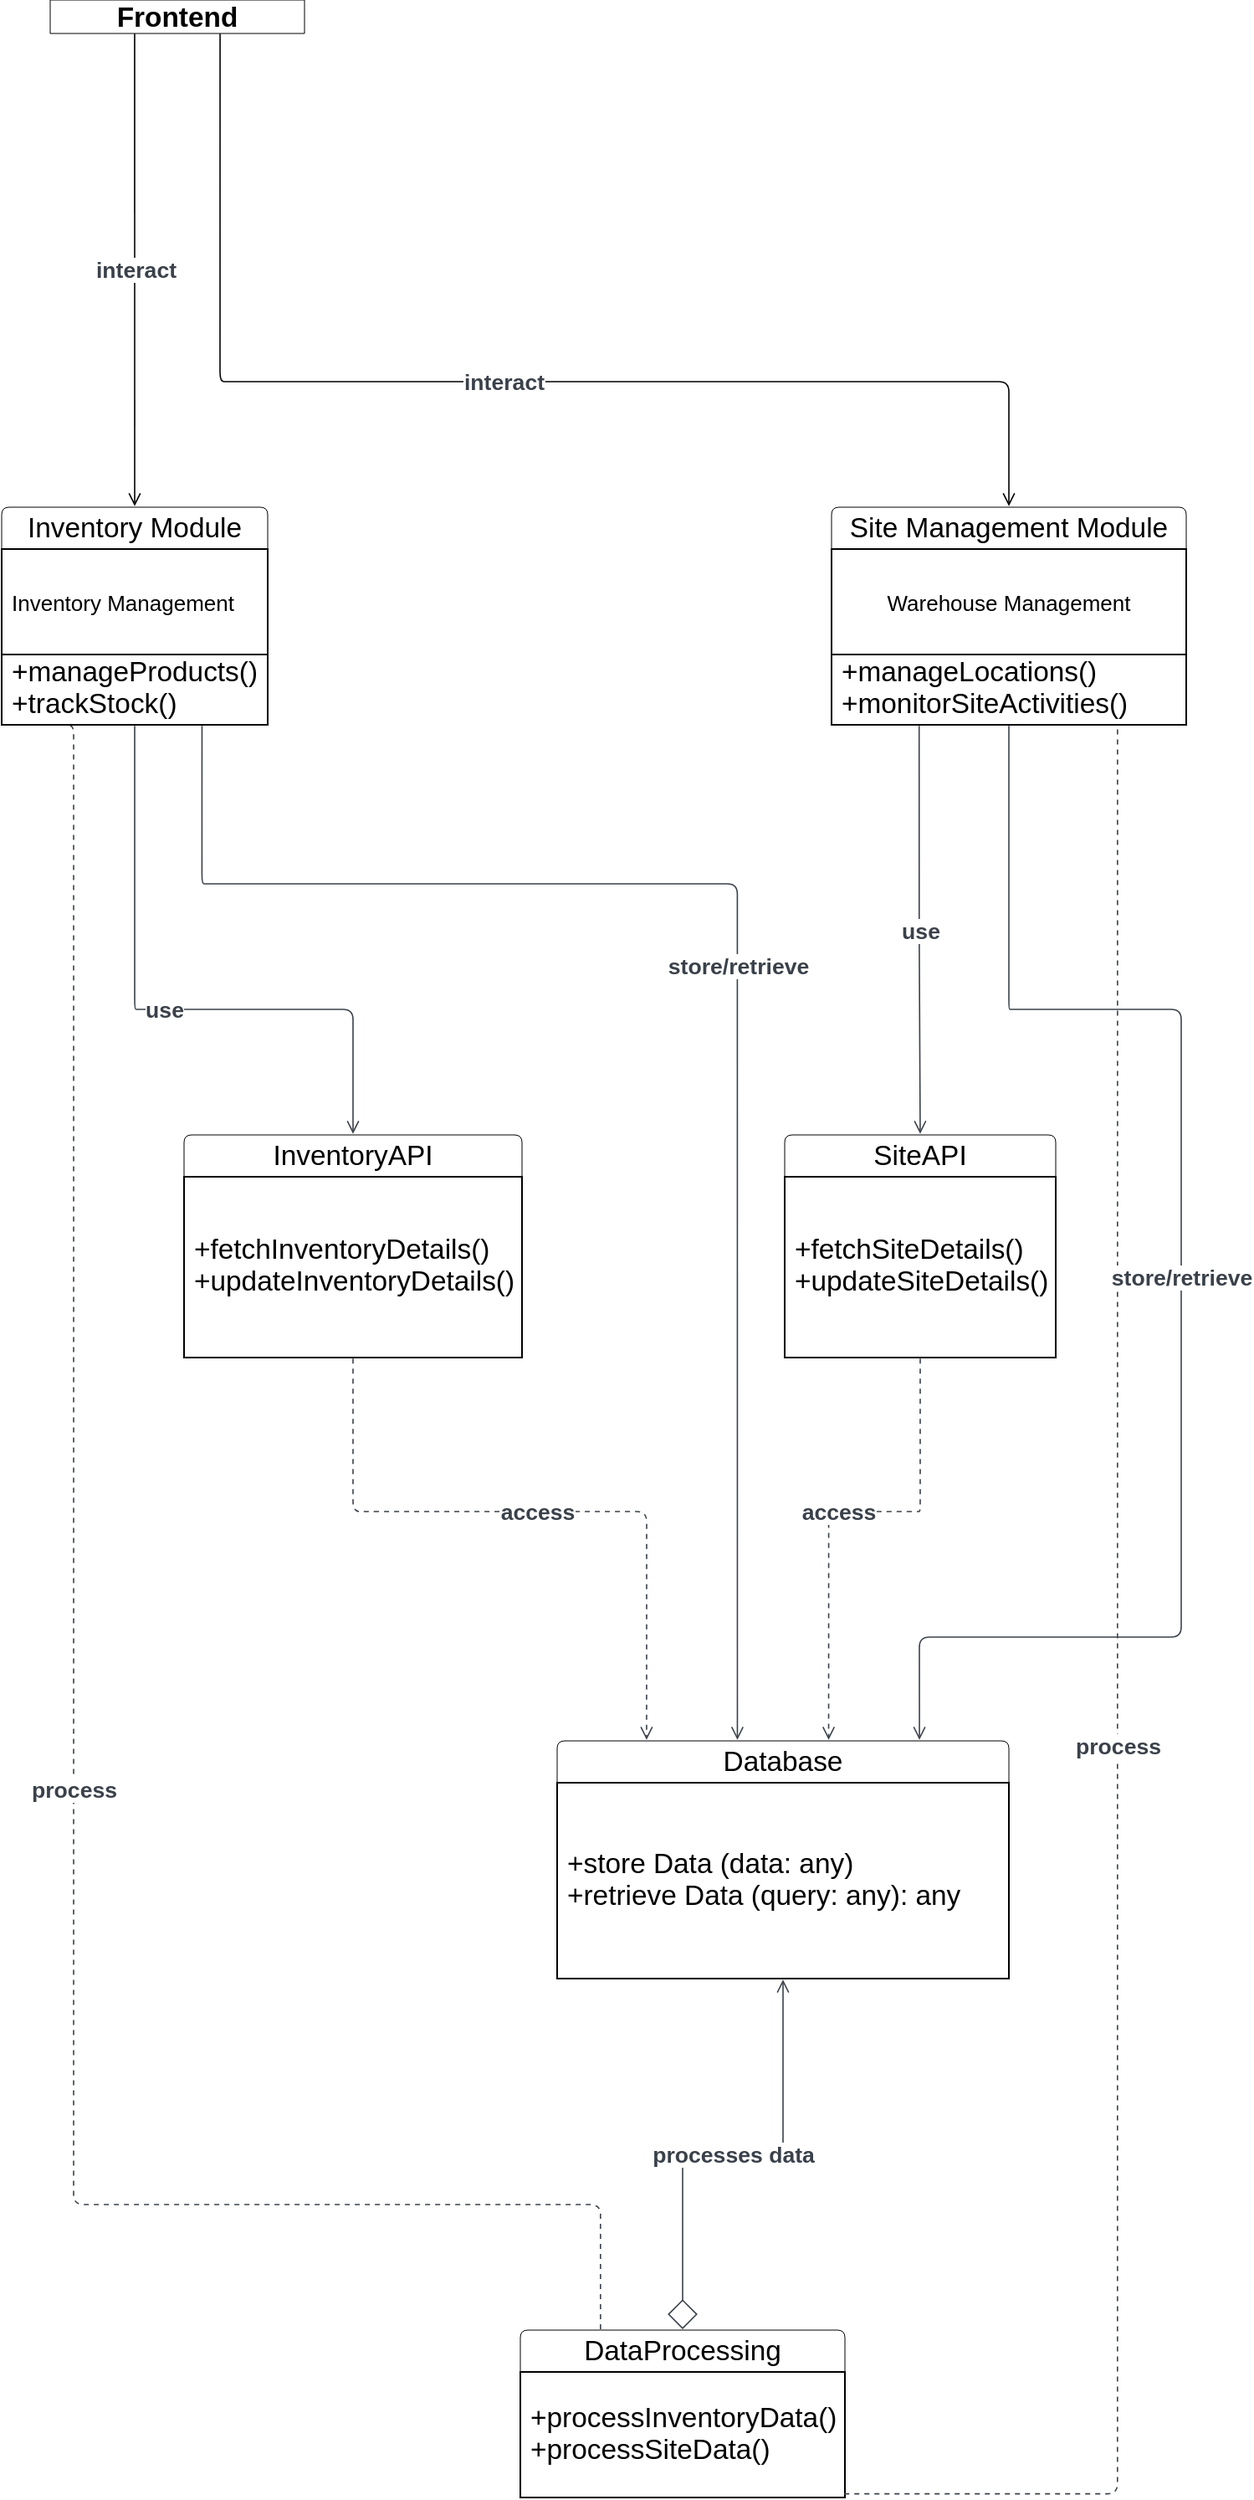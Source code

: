 <mxfile version="26.0.6">
  <diagram name="Page-1" id="_Mx9L74P1TqhOMbyEyTF">
    <mxGraphModel dx="1906" dy="1653" grid="1" gridSize="10" guides="1" tooltips="1" connect="1" arrows="1" fold="1" page="1" pageScale="1" pageWidth="850" pageHeight="1100" background="none" math="0" shadow="0">
      <root>
        <mxCell id="0" />
        <mxCell id="1" parent="0" />
        <mxCell id="BrvUMdT3Bba3vBlwz_pk-45" value="&lt;b&gt;Frontend&lt;/b&gt;" style="html=1;overflow=block;blockSpacing=1;swimlane;childLayout=stackLayout;horizontal=1;horizontalStack=0;resizeParent=1;resizeParentMax=0;resizeLast=0;collapsible=0;fontStyle=0;marginBottom=0;swimlaneFillColor=none;startSize=25;whiteSpace=wrap;fontSize=16.7;spacing=0;rounded=1;absoluteArcSize=1;arcSize=9;strokeWidth=NaN;labelBackgroundColor=none;verticalAlign=middle;strokeColor=default;" vertex="1" parent="1">
          <mxGeometry x="-591" y="-1020" width="152" height="20" as="geometry" />
        </mxCell>
        <mxCell id="BrvUMdT3Bba3vBlwz_pk-49" value="Inventory Module" style="html=1;overflow=block;blockSpacing=1;swimlane;childLayout=stackLayout;horizontal=1;horizontalStack=0;resizeParent=1;resizeParentMax=0;resizeLast=0;collapsible=0;fontStyle=0;marginBottom=0;swimlaneFillColor=#unset;startSize=25;whiteSpace=wrap;fontSize=16.7;spacing=0;rounded=1;absoluteArcSize=1;arcSize=9;strokeWidth=NaN;" vertex="1" parent="1">
          <mxGeometry x="-620" y="-717" width="159" height="130" as="geometry" />
        </mxCell>
        <mxCell id="BrvUMdT3Bba3vBlwz_pk-50" value="Inventory Management" style="part=1;html=1;resizeHeight=0;verticalAlign=middle;spacingLeft=4;spacingRight=4;overflow=hidden;rotatable=0;points=[[0,0.5],[1,0.5]];portConstraint=eastwest;swimlaneFillColor=#unset;whiteSpace=wrap;fontSize=13;align=left;" vertex="1" parent="BrvUMdT3Bba3vBlwz_pk-49">
          <mxGeometry y="25" width="159" height="63" as="geometry" />
        </mxCell>
        <mxCell id="BrvUMdT3Bba3vBlwz_pk-52" value="&lt;div style=&quot;display: flex; justify-content: flex-start; text-align: left; align-items: baseline; font-size: 0; line-height: 1.25;margin-top: -2px;&quot;&gt;&lt;span&gt;&lt;span style=&quot;font-size:16.7px;&quot;&gt;+manageProducts()&#xa;&lt;/span&gt;&lt;/span&gt;&lt;/div&gt;&lt;div style=&quot;display: flex; justify-content: flex-start; text-align: left; align-items: baseline; font-size: 0; line-height: 1.25;margin-top: -2px;&quot;&gt;&lt;span&gt;&lt;span style=&quot;font-size:16.7px;&quot;&gt;+trackStock()&lt;/span&gt;&lt;/span&gt;&lt;/div&gt;" style="part=1;html=1;resizeHeight=0;verticalAlign=middle;spacingLeft=4;spacingRight=4;overflow=hidden;rotatable=0;points=[[0,0.5],[1,0.5]];portConstraint=eastwest;swimlaneFillColor=#unset;whiteSpace=wrap;fontSize=16.7;align=left;" vertex="1" parent="BrvUMdT3Bba3vBlwz_pk-49">
          <mxGeometry y="88" width="159" height="42" as="geometry" />
        </mxCell>
        <mxCell id="BrvUMdT3Bba3vBlwz_pk-53" value="Site Management Module" style="html=1;overflow=block;blockSpacing=1;swimlane;childLayout=stackLayout;horizontal=1;horizontalStack=0;resizeParent=1;resizeParentMax=0;resizeLast=0;collapsible=0;fontStyle=0;marginBottom=0;swimlaneFillColor=#unset;startSize=25;whiteSpace=wrap;fontSize=16.7;spacing=0;rounded=1;absoluteArcSize=1;arcSize=9;strokeWidth=NaN;" vertex="1" parent="1">
          <mxGeometry x="-124" y="-717" width="212" height="130" as="geometry" />
        </mxCell>
        <mxCell id="BrvUMdT3Bba3vBlwz_pk-54" value="Warehouse Management" style="part=1;html=1;resizeHeight=0;verticalAlign=middle;spacingLeft=4;spacingRight=4;overflow=hidden;rotatable=0;points=[[0,0.5],[1,0.5]];portConstraint=eastwest;swimlaneFillColor=#unset;whiteSpace=wrap;fontSize=13;align=center;" vertex="1" parent="BrvUMdT3Bba3vBlwz_pk-53">
          <mxGeometry y="25" width="212" height="63" as="geometry" />
        </mxCell>
        <mxCell id="BrvUMdT3Bba3vBlwz_pk-56" value="&lt;div style=&quot;display: flex; justify-content: flex-start; text-align: left; align-items: baseline; font-size: 0; line-height: 1.25;margin-top: -2px;&quot;&gt;&lt;span&gt;&lt;span style=&quot;font-size:16.7px;&quot;&gt;+manageLocations()&#xa;&lt;/span&gt;&lt;/span&gt;&lt;/div&gt;&lt;div style=&quot;display: flex; justify-content: flex-start; text-align: left; align-items: baseline; font-size: 0; line-height: 1.25;margin-top: -2px;&quot;&gt;&lt;span&gt;&lt;span style=&quot;font-size:16.7px;&quot;&gt;+monitorSiteActivities()&lt;/span&gt;&lt;/span&gt;&lt;/div&gt;" style="part=1;html=1;resizeHeight=0;verticalAlign=middle;spacingLeft=4;spacingRight=4;overflow=hidden;rotatable=0;points=[[0,0.5],[1,0.5]];portConstraint=eastwest;swimlaneFillColor=#unset;whiteSpace=wrap;fontSize=16.7;align=left;" vertex="1" parent="BrvUMdT3Bba3vBlwz_pk-53">
          <mxGeometry y="88" width="212" height="42" as="geometry" />
        </mxCell>
        <mxCell id="BrvUMdT3Bba3vBlwz_pk-57" value="&lt;font style=&quot;color: rgb(0, 0, 0);&quot;&gt;Database&lt;/font&gt;" style="html=1;overflow=block;blockSpacing=1;swimlane;childLayout=stackLayout;horizontal=1;horizontalStack=0;resizeParent=1;resizeParentMax=0;resizeLast=0;collapsible=0;fontStyle=0;marginBottom=0;swimlaneFillColor=#unset;startSize=25;whiteSpace=wrap;fontSize=16.7;spacing=0;rounded=1;absoluteArcSize=1;arcSize=9;strokeWidth=NaN;" vertex="1" parent="1">
          <mxGeometry x="-288" y="20" width="270" height="142" as="geometry" />
        </mxCell>
        <mxCell id="BrvUMdT3Bba3vBlwz_pk-60" value="&lt;div style=&quot;display: flex; justify-content: flex-start; text-align: left; align-items: baseline; font-size: 0; line-height: 1.25;margin-top: -2px;&quot;&gt;&lt;span&gt;&lt;span style=&quot;font-size:16.7px;&quot;&gt;+store Data (data: any)&lt;br&gt;&lt;/span&gt;&lt;/span&gt;&lt;/div&gt;&lt;div style=&quot;display: flex; justify-content: flex-start; text-align: left; align-items: baseline; font-size: 0; line-height: 1.25;margin-top: -2px;&quot;&gt;&lt;span&gt;&lt;span style=&quot;font-size:16.7px;&quot;&gt;+retrieve Data (query: any): any&lt;/span&gt;&lt;/span&gt;&lt;/div&gt;" style="part=1;html=1;resizeHeight=0;verticalAlign=middle;spacingLeft=4;spacingRight=4;overflow=hidden;rotatable=0;points=[[0,0.5],[1,0.5]];portConstraint=eastwest;swimlaneFillColor=#unset;whiteSpace=wrap;fontSize=16.7;align=left;" vertex="1" parent="BrvUMdT3Bba3vBlwz_pk-57">
          <mxGeometry y="25" width="270" height="117" as="geometry" />
        </mxCell>
        <mxCell id="BrvUMdT3Bba3vBlwz_pk-61" value="DataProcessing" style="html=1;overflow=block;blockSpacing=1;swimlane;childLayout=stackLayout;horizontal=1;horizontalStack=0;resizeParent=1;resizeParentMax=0;resizeLast=0;collapsible=0;fontStyle=0;marginBottom=0;swimlaneFillColor=#unset;startSize=25;whiteSpace=wrap;fontSize=16.7;spacing=0;rounded=1;absoluteArcSize=1;arcSize=9;strokeWidth=NaN;" vertex="1" parent="1">
          <mxGeometry x="-310" y="372" width="194" height="100" as="geometry" />
        </mxCell>
        <mxCell id="BrvUMdT3Bba3vBlwz_pk-64" value="&lt;div style=&quot;display: flex; justify-content: flex-start; text-align: left; align-items: baseline; font-size: 0; line-height: 1.25;margin-top: -2px;&quot;&gt;&lt;span&gt;&lt;span style=&quot;font-size:16.7px;&quot;&gt;+processInventoryData()&#xa;&lt;/span&gt;&lt;/span&gt;&lt;/div&gt;&lt;div style=&quot;display: flex; justify-content: flex-start; text-align: left; align-items: baseline; font-size: 0; line-height: 1.25;margin-top: -2px;&quot;&gt;&lt;span&gt;&lt;span style=&quot;font-size:16.7px;&quot;&gt;+processSiteData()&lt;/span&gt;&lt;/span&gt;&lt;/div&gt;" style="part=1;html=1;resizeHeight=0;verticalAlign=middle;spacingLeft=4;spacingRight=4;overflow=hidden;rotatable=0;points=[[0,0.5],[1,0.5]];portConstraint=eastwest;swimlaneFillColor=#unset;whiteSpace=wrap;fontSize=16.7;align=left;" vertex="1" parent="BrvUMdT3Bba3vBlwz_pk-61">
          <mxGeometry y="25" width="194" height="75" as="geometry" />
        </mxCell>
        <mxCell id="BrvUMdT3Bba3vBlwz_pk-91" value="" style="html=1;jettySize=18;whiteSpace=wrap;fontSize=13;strokeColor=#3a414a;strokeOpacity=100;dashed=1;fixDash=1;strokeWidth=0.8;rounded=1;arcSize=12;edgeStyle=orthogonalEdgeStyle;startArrow=none;endArrow=none;entryX=0.811;entryY=0.999;entryPerimeter=0;lucidId=7zeLjfz~3mZK;fontColor=light-dark(#ffffff, #ededed);entryDx=0;entryDy=0;exitX=0.998;exitY=0.971;exitDx=0;exitDy=0;exitPerimeter=0;" edge="1" parent="BrvUMdT3Bba3vBlwz_pk-61" source="BrvUMdT3Bba3vBlwz_pk-64">
          <mxGeometry width="100" height="100" relative="1" as="geometry">
            <Array as="points">
              <mxPoint x="357" y="98" />
            </Array>
            <mxPoint x="200" y="98" as="sourcePoint" />
            <mxPoint x="356.932" y="-959.002" as="targetPoint" />
          </mxGeometry>
        </mxCell>
        <mxCell id="BrvUMdT3Bba3vBlwz_pk-92" value="process" style="text;html=1;resizable=0;labelBackgroundColor=default;align=center;verticalAlign=middle;fontStyle=1;fontColor=#3a414a;fontSize=13.3;" vertex="1" parent="BrvUMdT3Bba3vBlwz_pk-91">
          <mxGeometry relative="1" as="geometry" />
        </mxCell>
        <mxCell id="BrvUMdT3Bba3vBlwz_pk-65" value="InventoryAPI" style="html=1;overflow=block;blockSpacing=1;swimlane;childLayout=stackLayout;horizontal=1;horizontalStack=0;resizeParent=1;resizeParentMax=0;resizeLast=0;collapsible=0;fontStyle=0;marginBottom=0;swimlaneFillColor=#unset;startSize=25;whiteSpace=wrap;fontSize=16.7;spacing=0;rounded=1;absoluteArcSize=1;arcSize=9;strokeWidth=NaN;" vertex="1" parent="1">
          <mxGeometry x="-511" y="-342" width="202" height="133" as="geometry" />
        </mxCell>
        <mxCell id="BrvUMdT3Bba3vBlwz_pk-68" value="&lt;div style=&quot;display: flex; justify-content: flex-start; text-align: left; align-items: baseline; font-size: 0; line-height: 1.25;margin-top: -2px;&quot;&gt;&lt;span&gt;&lt;span style=&quot;font-size:16.7px;&quot;&gt;+fetchInventoryDetails()&#xa;&lt;/span&gt;&lt;/span&gt;&lt;/div&gt;&lt;div style=&quot;display: flex; justify-content: flex-start; text-align: left; align-items: baseline; font-size: 0; line-height: 1.25;margin-top: -2px;&quot;&gt;&lt;span&gt;&lt;span style=&quot;font-size:16.7px;&quot;&gt;+updateInventoryDetails()&lt;/span&gt;&lt;/span&gt;&lt;/div&gt;" style="part=1;html=1;resizeHeight=0;verticalAlign=middle;spacingLeft=4;spacingRight=4;overflow=hidden;rotatable=0;points=[[0,0.5],[1,0.5]];portConstraint=eastwest;swimlaneFillColor=#unset;whiteSpace=wrap;fontSize=16.7;align=left;" vertex="1" parent="BrvUMdT3Bba3vBlwz_pk-65">
          <mxGeometry y="25" width="202" height="108" as="geometry" />
        </mxCell>
        <mxCell id="BrvUMdT3Bba3vBlwz_pk-69" value="SiteAPI" style="html=1;overflow=block;blockSpacing=1;swimlane;childLayout=stackLayout;horizontal=1;horizontalStack=0;resizeParent=1;resizeParentMax=0;resizeLast=0;collapsible=0;fontStyle=0;marginBottom=0;swimlaneFillColor=#unset;startSize=25;whiteSpace=wrap;fontSize=16.7;spacing=0;rounded=1;absoluteArcSize=1;arcSize=9;strokeWidth=NaN;" vertex="1" parent="1">
          <mxGeometry x="-152" y="-342" width="162" height="133" as="geometry" />
        </mxCell>
        <mxCell id="BrvUMdT3Bba3vBlwz_pk-72" value="&lt;div style=&quot;display: flex; justify-content: flex-start; text-align: left; align-items: baseline; font-size: 0; line-height: 1.25;margin-top: -2px;&quot;&gt;&lt;span&gt;&lt;span style=&quot;font-size:16.7px;&quot;&gt;+fetchSiteDetails()&#xa;&lt;/span&gt;&lt;/span&gt;&lt;/div&gt;&lt;div style=&quot;display: flex; justify-content: flex-start; text-align: left; align-items: baseline; font-size: 0; line-height: 1.25;margin-top: -2px;&quot;&gt;&lt;span&gt;&lt;span style=&quot;font-size:16.7px;&quot;&gt;+updateSiteDetails()&lt;/span&gt;&lt;/span&gt;&lt;/div&gt;" style="part=1;html=1;resizeHeight=0;verticalAlign=middle;spacingLeft=4;spacingRight=4;overflow=hidden;rotatable=0;points=[[0,0.5],[1,0.5]];portConstraint=eastwest;swimlaneFillColor=#unset;whiteSpace=wrap;fontSize=16.7;align=left;" vertex="1" parent="BrvUMdT3Bba3vBlwz_pk-69">
          <mxGeometry y="25" width="162" height="108" as="geometry" />
        </mxCell>
        <mxCell id="BrvUMdT3Bba3vBlwz_pk-73" value="" style="html=1;jettySize=18;whiteSpace=wrap;overflow=block;blockSpacing=1;fontSize=13;strokeColor=default;strokeOpacity=100;strokeWidth=0.8;rounded=1;arcSize=12;edgeStyle=orthogonalEdgeStyle;startArrow=none;endArrow=open;exitX=0.332;exitY=1.005;exitPerimeter=0;entryX=0.5;entryY=-0.005;entryPerimeter=0;lucidId=7zeLHfErgUxQ;" edge="1" parent="1" source="BrvUMdT3Bba3vBlwz_pk-45" target="BrvUMdT3Bba3vBlwz_pk-49">
          <mxGeometry width="100" height="100" relative="1" as="geometry">
            <Array as="points" />
          </mxGeometry>
        </mxCell>
        <mxCell id="BrvUMdT3Bba3vBlwz_pk-74" value="interact" style="text;html=1;resizable=0;labelBackgroundColor=default;align=center;verticalAlign=middle;fontStyle=1;fontColor=#3a414a;fontSize=13.3;" vertex="1" parent="BrvUMdT3Bba3vBlwz_pk-73">
          <mxGeometry relative="1" as="geometry" />
        </mxCell>
        <mxCell id="BrvUMdT3Bba3vBlwz_pk-75" value="" style="html=1;jettySize=18;whiteSpace=wrap;fontSize=13;strokeColor=default;strokeOpacity=100;strokeWidth=0.8;rounded=1;arcSize=12;edgeStyle=orthogonalEdgeStyle;startArrow=none;endArrow=open;exitX=0.668;exitY=1.005;exitPerimeter=0;entryX=0.5;entryY=-0.005;entryPerimeter=0;lucidId=7zeLA3QKIrLA;" edge="1" parent="1" source="BrvUMdT3Bba3vBlwz_pk-45" target="BrvUMdT3Bba3vBlwz_pk-53">
          <mxGeometry width="100" height="100" relative="1" as="geometry">
            <Array as="points">
              <mxPoint x="-485" y="-792" />
              <mxPoint x="-23" y="-792" />
            </Array>
          </mxGeometry>
        </mxCell>
        <mxCell id="BrvUMdT3Bba3vBlwz_pk-76" value="interact" style="text;html=1;resizable=0;labelBackgroundColor=default;align=center;verticalAlign=middle;fontStyle=1;fontColor=#3a414a;fontSize=13.3;" vertex="1" parent="BrvUMdT3Bba3vBlwz_pk-75">
          <mxGeometry relative="1" as="geometry" />
        </mxCell>
        <mxCell id="BrvUMdT3Bba3vBlwz_pk-77" value="" style="html=1;jettySize=18;whiteSpace=wrap;fontSize=13;strokeColor=#3a414a;strokeOpacity=100;strokeWidth=0.8;rounded=1;arcSize=12;edgeStyle=orthogonalEdgeStyle;startArrow=none;endArrow=open;exitX=0.5;exitY=1.005;exitPerimeter=0;entryX=0.5;entryY=-0.005;entryPerimeter=0;lucidId=7zeLvJ1MAAIl;" edge="1" parent="1" source="BrvUMdT3Bba3vBlwz_pk-49" target="BrvUMdT3Bba3vBlwz_pk-65">
          <mxGeometry width="100" height="100" relative="1" as="geometry">
            <Array as="points">
              <mxPoint x="-539" y="-417" />
              <mxPoint x="-405" y="-417" />
            </Array>
          </mxGeometry>
        </mxCell>
        <mxCell id="BrvUMdT3Bba3vBlwz_pk-78" value="use" style="text;html=1;resizable=0;labelBackgroundColor=default;align=center;verticalAlign=middle;fontStyle=1;fontColor=#3a414a;fontSize=13.3;" vertex="1" parent="BrvUMdT3Bba3vBlwz_pk-77">
          <mxGeometry relative="1" as="geometry" />
        </mxCell>
        <mxCell id="BrvUMdT3Bba3vBlwz_pk-79" value="" style="html=1;jettySize=18;whiteSpace=wrap;fontSize=13;strokeColor=#3a414a;strokeOpacity=100;strokeWidth=0.8;rounded=1;arcSize=12;edgeStyle=orthogonalEdgeStyle;startArrow=none;endArrow=open;exitX=0.247;exitY=1.005;exitPerimeter=0;entryX=0.5;entryY=-0.005;entryPerimeter=0;lucidId=7zeLTVhfUVep;" edge="1" parent="1" source="BrvUMdT3Bba3vBlwz_pk-53" target="BrvUMdT3Bba3vBlwz_pk-69">
          <mxGeometry width="100" height="100" relative="1" as="geometry">
            <Array as="points" />
          </mxGeometry>
        </mxCell>
        <mxCell id="BrvUMdT3Bba3vBlwz_pk-80" value="use" style="text;html=1;resizable=0;labelBackgroundColor=default;align=center;verticalAlign=middle;fontStyle=1;fontColor=#3a414a;fontSize=13.3;" vertex="1" parent="BrvUMdT3Bba3vBlwz_pk-79">
          <mxGeometry relative="1" as="geometry" />
        </mxCell>
        <mxCell id="BrvUMdT3Bba3vBlwz_pk-81" value="" style="html=1;jettySize=18;whiteSpace=wrap;fontSize=13;strokeColor=#3a414a;strokeOpacity=100;strokeWidth=0.8;rounded=1;arcSize=12;edgeStyle=orthogonalEdgeStyle;startArrow=none;endArrow=open;exitX=0.753;exitY=1.005;exitPerimeter=0;entryX=0.399;entryY=-0.004;entryPerimeter=0;lucidId=7zeLNhkvTESH;" edge="1" parent="1" source="BrvUMdT3Bba3vBlwz_pk-49" target="BrvUMdT3Bba3vBlwz_pk-57">
          <mxGeometry width="100" height="100" relative="1" as="geometry">
            <Array as="points">
              <mxPoint x="-498" y="-492" />
              <mxPoint x="-231" y="-492" />
            </Array>
          </mxGeometry>
        </mxCell>
        <mxCell id="BrvUMdT3Bba3vBlwz_pk-82" value="store/retrieve" style="text;html=1;resizable=0;labelBackgroundColor=default;align=center;verticalAlign=middle;fontStyle=1;fontColor=#3a414a;fontSize=13.3;" vertex="1" parent="BrvUMdT3Bba3vBlwz_pk-81">
          <mxGeometry relative="1" as="geometry" />
        </mxCell>
        <mxCell id="BrvUMdT3Bba3vBlwz_pk-83" value="" style="html=1;jettySize=18;whiteSpace=wrap;fontSize=13;strokeColor=#3a414a;strokeOpacity=100;strokeWidth=0.8;rounded=1;arcSize=12;edgeStyle=orthogonalEdgeStyle;startArrow=none;endArrow=open;exitX=0.5;exitY=1.005;exitPerimeter=0;entryX=0.802;entryY=-0.004;entryPerimeter=0;lucidId=7zeLQwXUn3D4;" edge="1" parent="1" source="BrvUMdT3Bba3vBlwz_pk-53" target="BrvUMdT3Bba3vBlwz_pk-57">
          <mxGeometry width="100" height="100" relative="1" as="geometry">
            <Array as="points">
              <mxPoint x="-17" y="-417" />
              <mxPoint x="85" y="-417" />
              <mxPoint x="85" y="-42" />
              <mxPoint x="-160" y="-42" />
            </Array>
          </mxGeometry>
        </mxCell>
        <mxCell id="BrvUMdT3Bba3vBlwz_pk-84" value="store/retrieve" style="text;html=1;resizable=0;labelBackgroundColor=default;align=center;verticalAlign=middle;fontStyle=1;fontColor=#3a414a;fontSize=13.3;" vertex="1" parent="BrvUMdT3Bba3vBlwz_pk-83">
          <mxGeometry relative="1" as="geometry" />
        </mxCell>
        <mxCell id="BrvUMdT3Bba3vBlwz_pk-85" value="" style="html=1;jettySize=18;whiteSpace=wrap;fontSize=13;strokeColor=#3a414a;strokeOpacity=100;dashed=1;fixDash=1;strokeWidth=0.8;rounded=1;arcSize=12;edgeStyle=orthogonalEdgeStyle;startArrow=none;endArrow=open;exitX=0.5;exitY=1.005;exitPerimeter=0;entryX=0.198;entryY=-0.004;entryPerimeter=0;lucidId=7zeL5gevFdC6;" edge="1" parent="1" source="BrvUMdT3Bba3vBlwz_pk-65" target="BrvUMdT3Bba3vBlwz_pk-57">
          <mxGeometry width="100" height="100" relative="1" as="geometry">
            <Array as="points">
              <mxPoint x="-402" y="-117" />
              <mxPoint x="-262" y="-117" />
            </Array>
          </mxGeometry>
        </mxCell>
        <mxCell id="BrvUMdT3Bba3vBlwz_pk-86" value="access" style="text;html=1;resizable=0;labelBackgroundColor=default;align=center;verticalAlign=middle;fontStyle=1;fontColor=#3a414a;fontSize=13.3;" vertex="1" parent="BrvUMdT3Bba3vBlwz_pk-85">
          <mxGeometry relative="1" as="geometry" />
        </mxCell>
        <mxCell id="BrvUMdT3Bba3vBlwz_pk-87" value="" style="html=1;jettySize=18;whiteSpace=wrap;fontSize=13;strokeColor=#3a414a;strokeOpacity=100;dashed=1;fixDash=1;strokeWidth=0.8;rounded=1;arcSize=12;edgeStyle=orthogonalEdgeStyle;startArrow=none;endArrow=open;exitX=0.5;exitY=1.005;exitPerimeter=0;entryX=0.601;entryY=-0.004;entryPerimeter=0;lucidId=7zeLAutSTpFC;" edge="1" parent="1" source="BrvUMdT3Bba3vBlwz_pk-69" target="BrvUMdT3Bba3vBlwz_pk-57">
          <mxGeometry width="100" height="100" relative="1" as="geometry">
            <Array as="points">
              <mxPoint x="-72" y="-117" />
              <mxPoint x="-194" y="-117" />
            </Array>
          </mxGeometry>
        </mxCell>
        <mxCell id="BrvUMdT3Bba3vBlwz_pk-88" value="access" style="text;html=1;resizable=0;labelBackgroundColor=default;align=center;verticalAlign=middle;fontStyle=1;fontColor=#3a414a;fontSize=13.3;" vertex="1" parent="BrvUMdT3Bba3vBlwz_pk-87">
          <mxGeometry relative="1" as="geometry" />
        </mxCell>
        <mxCell id="BrvUMdT3Bba3vBlwz_pk-89" value="" style="html=1;jettySize=18;whiteSpace=wrap;fontSize=13;strokeColor=#3a414a;strokeOpacity=100;dashed=1;fixDash=1;strokeWidth=0.8;rounded=1;arcSize=12;edgeStyle=orthogonalEdgeStyle;startArrow=none;endArrow=none;exitX=0.247;exitY=-0.005;exitPerimeter=0;entryX=0.247;entryY=1.005;entryPerimeter=0;lucidId=7zeL49J6ueDb;" edge="1" parent="1" source="BrvUMdT3Bba3vBlwz_pk-61" target="BrvUMdT3Bba3vBlwz_pk-49">
          <mxGeometry width="100" height="100" relative="1" as="geometry">
            <Array as="points">
              <mxPoint x="-263" y="297" />
              <mxPoint x="-577" y="297" />
            </Array>
          </mxGeometry>
        </mxCell>
        <mxCell id="BrvUMdT3Bba3vBlwz_pk-90" value="process" style="text;html=1;resizable=0;labelBackgroundColor=default;align=center;verticalAlign=middle;fontStyle=1;fontColor=#3a414a;fontSize=13.3;" vertex="1" parent="BrvUMdT3Bba3vBlwz_pk-89">
          <mxGeometry relative="1" as="geometry" />
        </mxCell>
        <mxCell id="BrvUMdT3Bba3vBlwz_pk-93" value="" style="html=1;jettySize=18;whiteSpace=wrap;fontSize=13;strokeColor=#3a414a;strokeOpacity=100;strokeWidth=0.8;rounded=1;arcSize=12;edgeStyle=orthogonalEdgeStyle;startArrow=open;endArrow=diamond;endFill=0;endSize=16;exitX=0.5;exitY=1.004;exitPerimeter=0;entryX=0.5;entryY=-0.005;entryPerimeter=0;lucidId=7zeLqlp~gdWx;" edge="1" parent="1" source="BrvUMdT3Bba3vBlwz_pk-57" target="BrvUMdT3Bba3vBlwz_pk-61">
          <mxGeometry width="100" height="100" relative="1" as="geometry">
            <Array as="points" />
          </mxGeometry>
        </mxCell>
        <mxCell id="BrvUMdT3Bba3vBlwz_pk-94" value="processes data" style="text;html=1;resizable=0;labelBackgroundColor=default;align=center;verticalAlign=middle;fontStyle=1;fontColor=#3a414a;fontSize=13.3;" vertex="1" parent="BrvUMdT3Bba3vBlwz_pk-93">
          <mxGeometry relative="1" as="geometry" />
        </mxCell>
      </root>
    </mxGraphModel>
  </diagram>
</mxfile>
